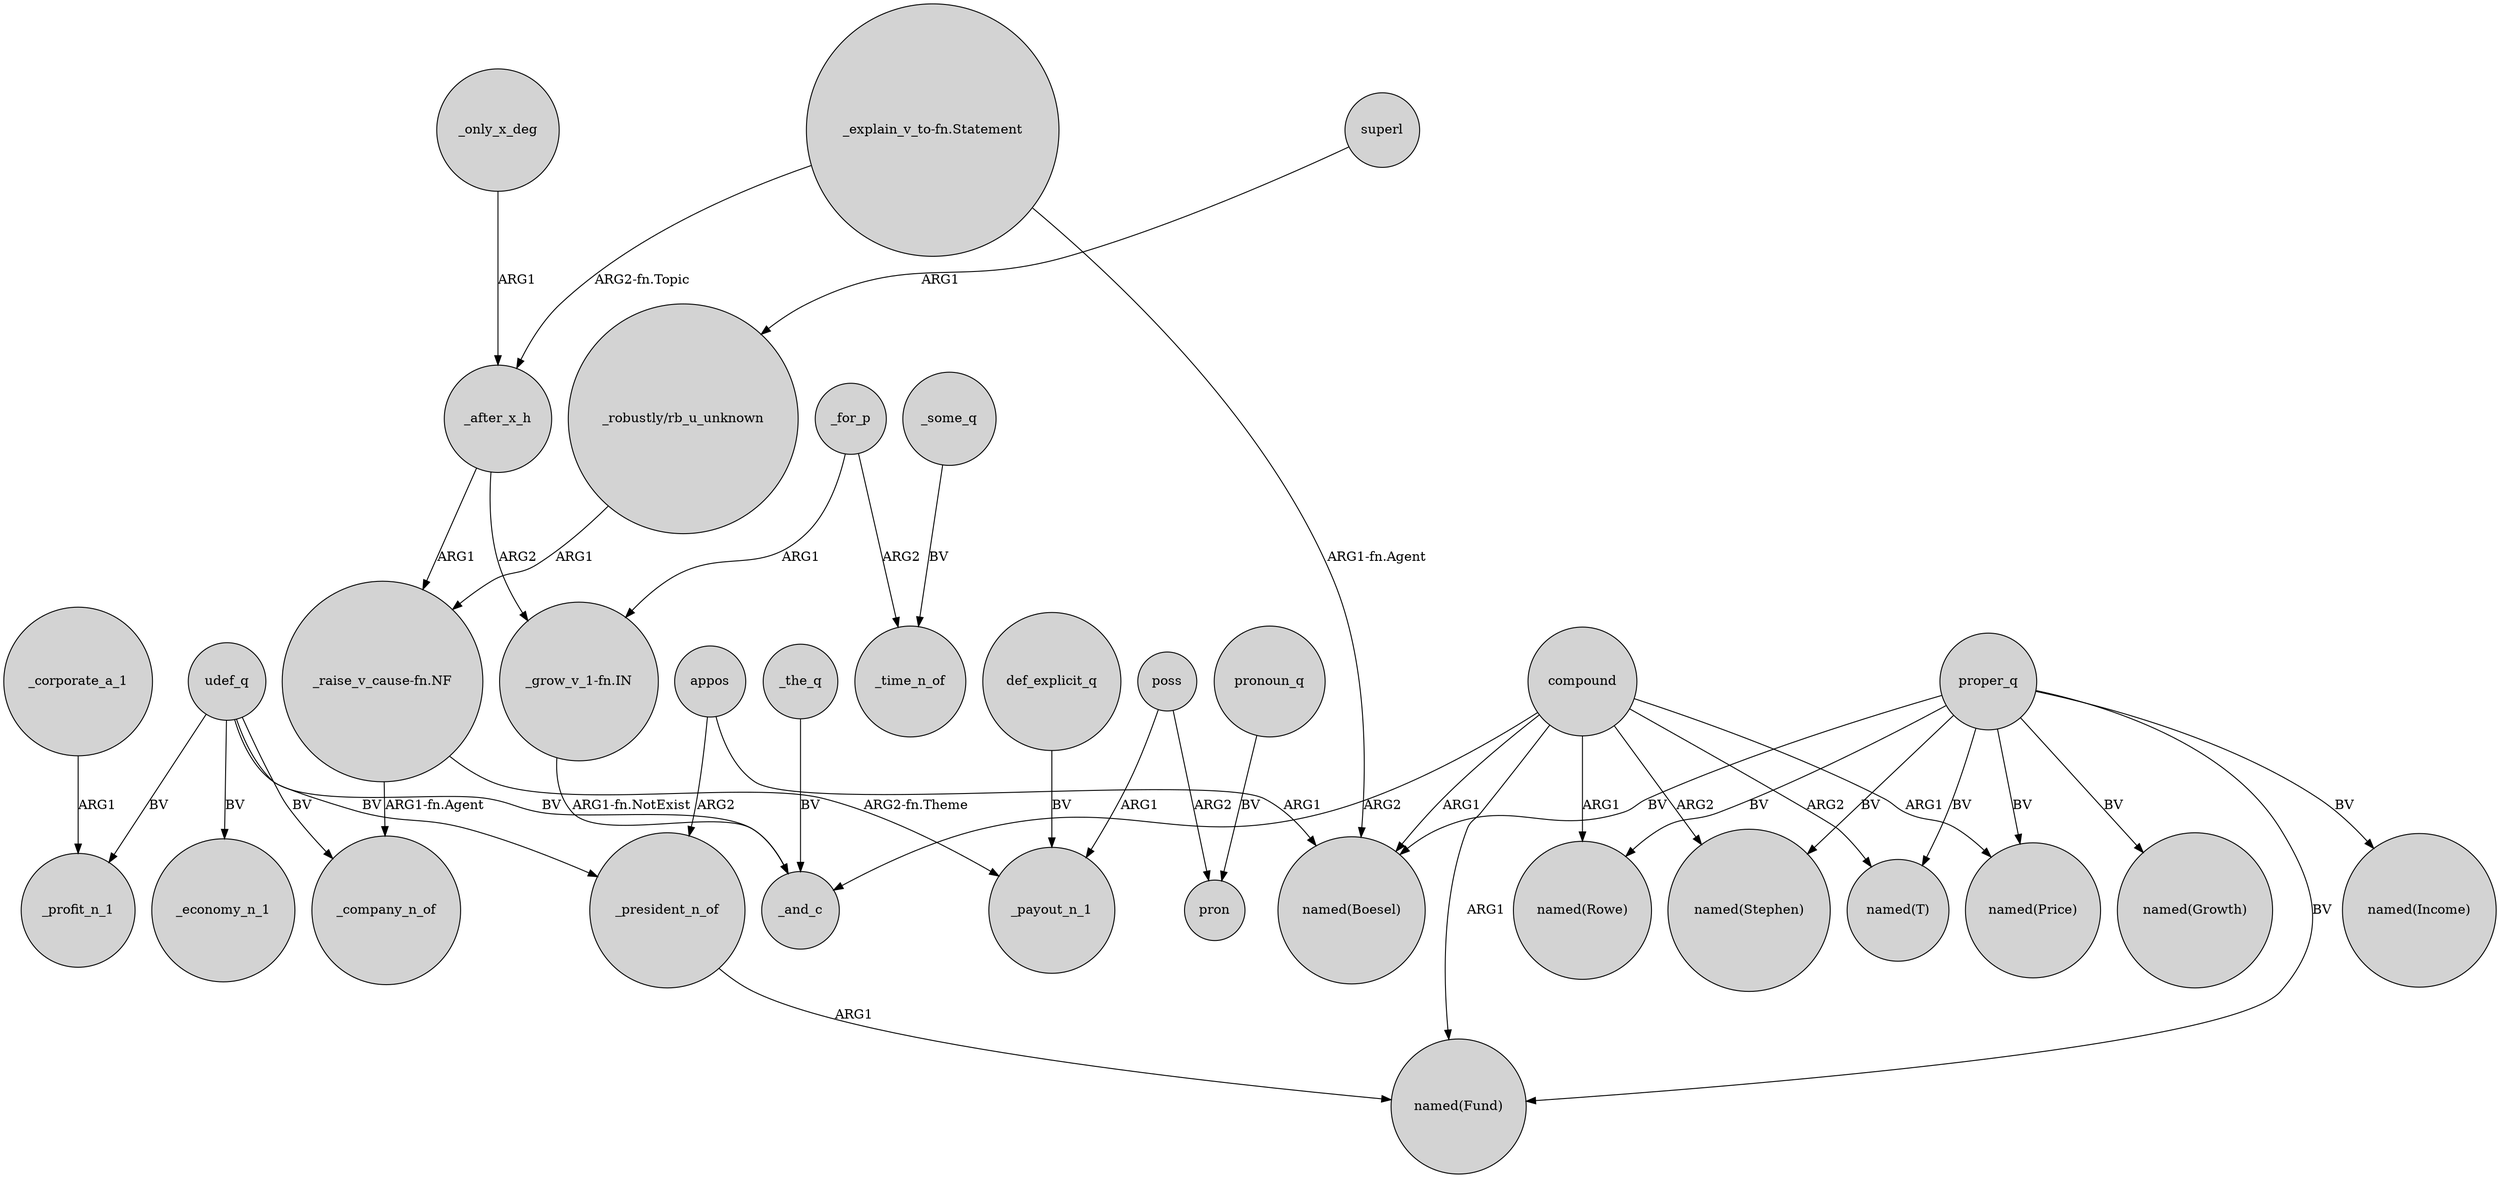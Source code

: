digraph {
	node [shape=circle style=filled]
	_the_q -> _and_c [label=BV]
	compound -> "named(Boesel)" [label=ARG1]
	poss -> pron [label=ARG2]
	compound -> "named(T)" [label=ARG2]
	_only_x_deg -> _after_x_h [label=ARG1]
	proper_q -> "named(Boesel)" [label=BV]
	_for_p -> "_grow_v_1-fn.IN" [label=ARG1]
	compound -> "named(Fund)" [label=ARG1]
	proper_q -> "named(T)" [label=BV]
	"_grow_v_1-fn.IN" -> _and_c [label="ARG1-fn.NotExist"]
	proper_q -> "named(Income)" [label=BV]
	def_explicit_q -> _payout_n_1 [label=BV]
	proper_q -> "named(Rowe)" [label=BV]
	compound -> "named(Rowe)" [label=ARG1]
	_for_p -> _time_n_of [label=ARG2]
	proper_q -> "named(Price)" [label=BV]
	_after_x_h -> "_grow_v_1-fn.IN" [label=ARG2]
	"_explain_v_to-fn.Statement" -> _after_x_h [label="ARG2-fn.Topic"]
	"_raise_v_cause-fn.NF" -> _company_n_of [label="ARG1-fn.Agent"]
	udef_q -> _economy_n_1 [label=BV]
	appos -> _president_n_of [label=ARG2]
	pronoun_q -> pron [label=BV]
	compound -> _and_c [label=ARG2]
	udef_q -> _president_n_of [label=BV]
	_president_n_of -> "named(Fund)" [label=ARG1]
	"_robustly/rb_u_unknown" -> "_raise_v_cause-fn.NF" [label=ARG1]
	"_raise_v_cause-fn.NF" -> _payout_n_1 [label="ARG2-fn.Theme"]
	_after_x_h -> "_raise_v_cause-fn.NF" [label=ARG1]
	proper_q -> "named(Fund)" [label=BV]
	udef_q -> _profit_n_1 [label=BV]
	proper_q -> "named(Growth)" [label=BV]
	udef_q -> _company_n_of [label=BV]
	_corporate_a_1 -> _profit_n_1 [label=ARG1]
	appos -> "named(Boesel)" [label=ARG1]
	proper_q -> "named(Stephen)" [label=BV]
	udef_q -> _and_c [label=BV]
	"_explain_v_to-fn.Statement" -> "named(Boesel)" [label="ARG1-fn.Agent"]
	_some_q -> _time_n_of [label=BV]
	superl -> "_robustly/rb_u_unknown" [label=ARG1]
	compound -> "named(Stephen)" [label=ARG2]
	compound -> "named(Price)" [label=ARG1]
	poss -> _payout_n_1 [label=ARG1]
}
